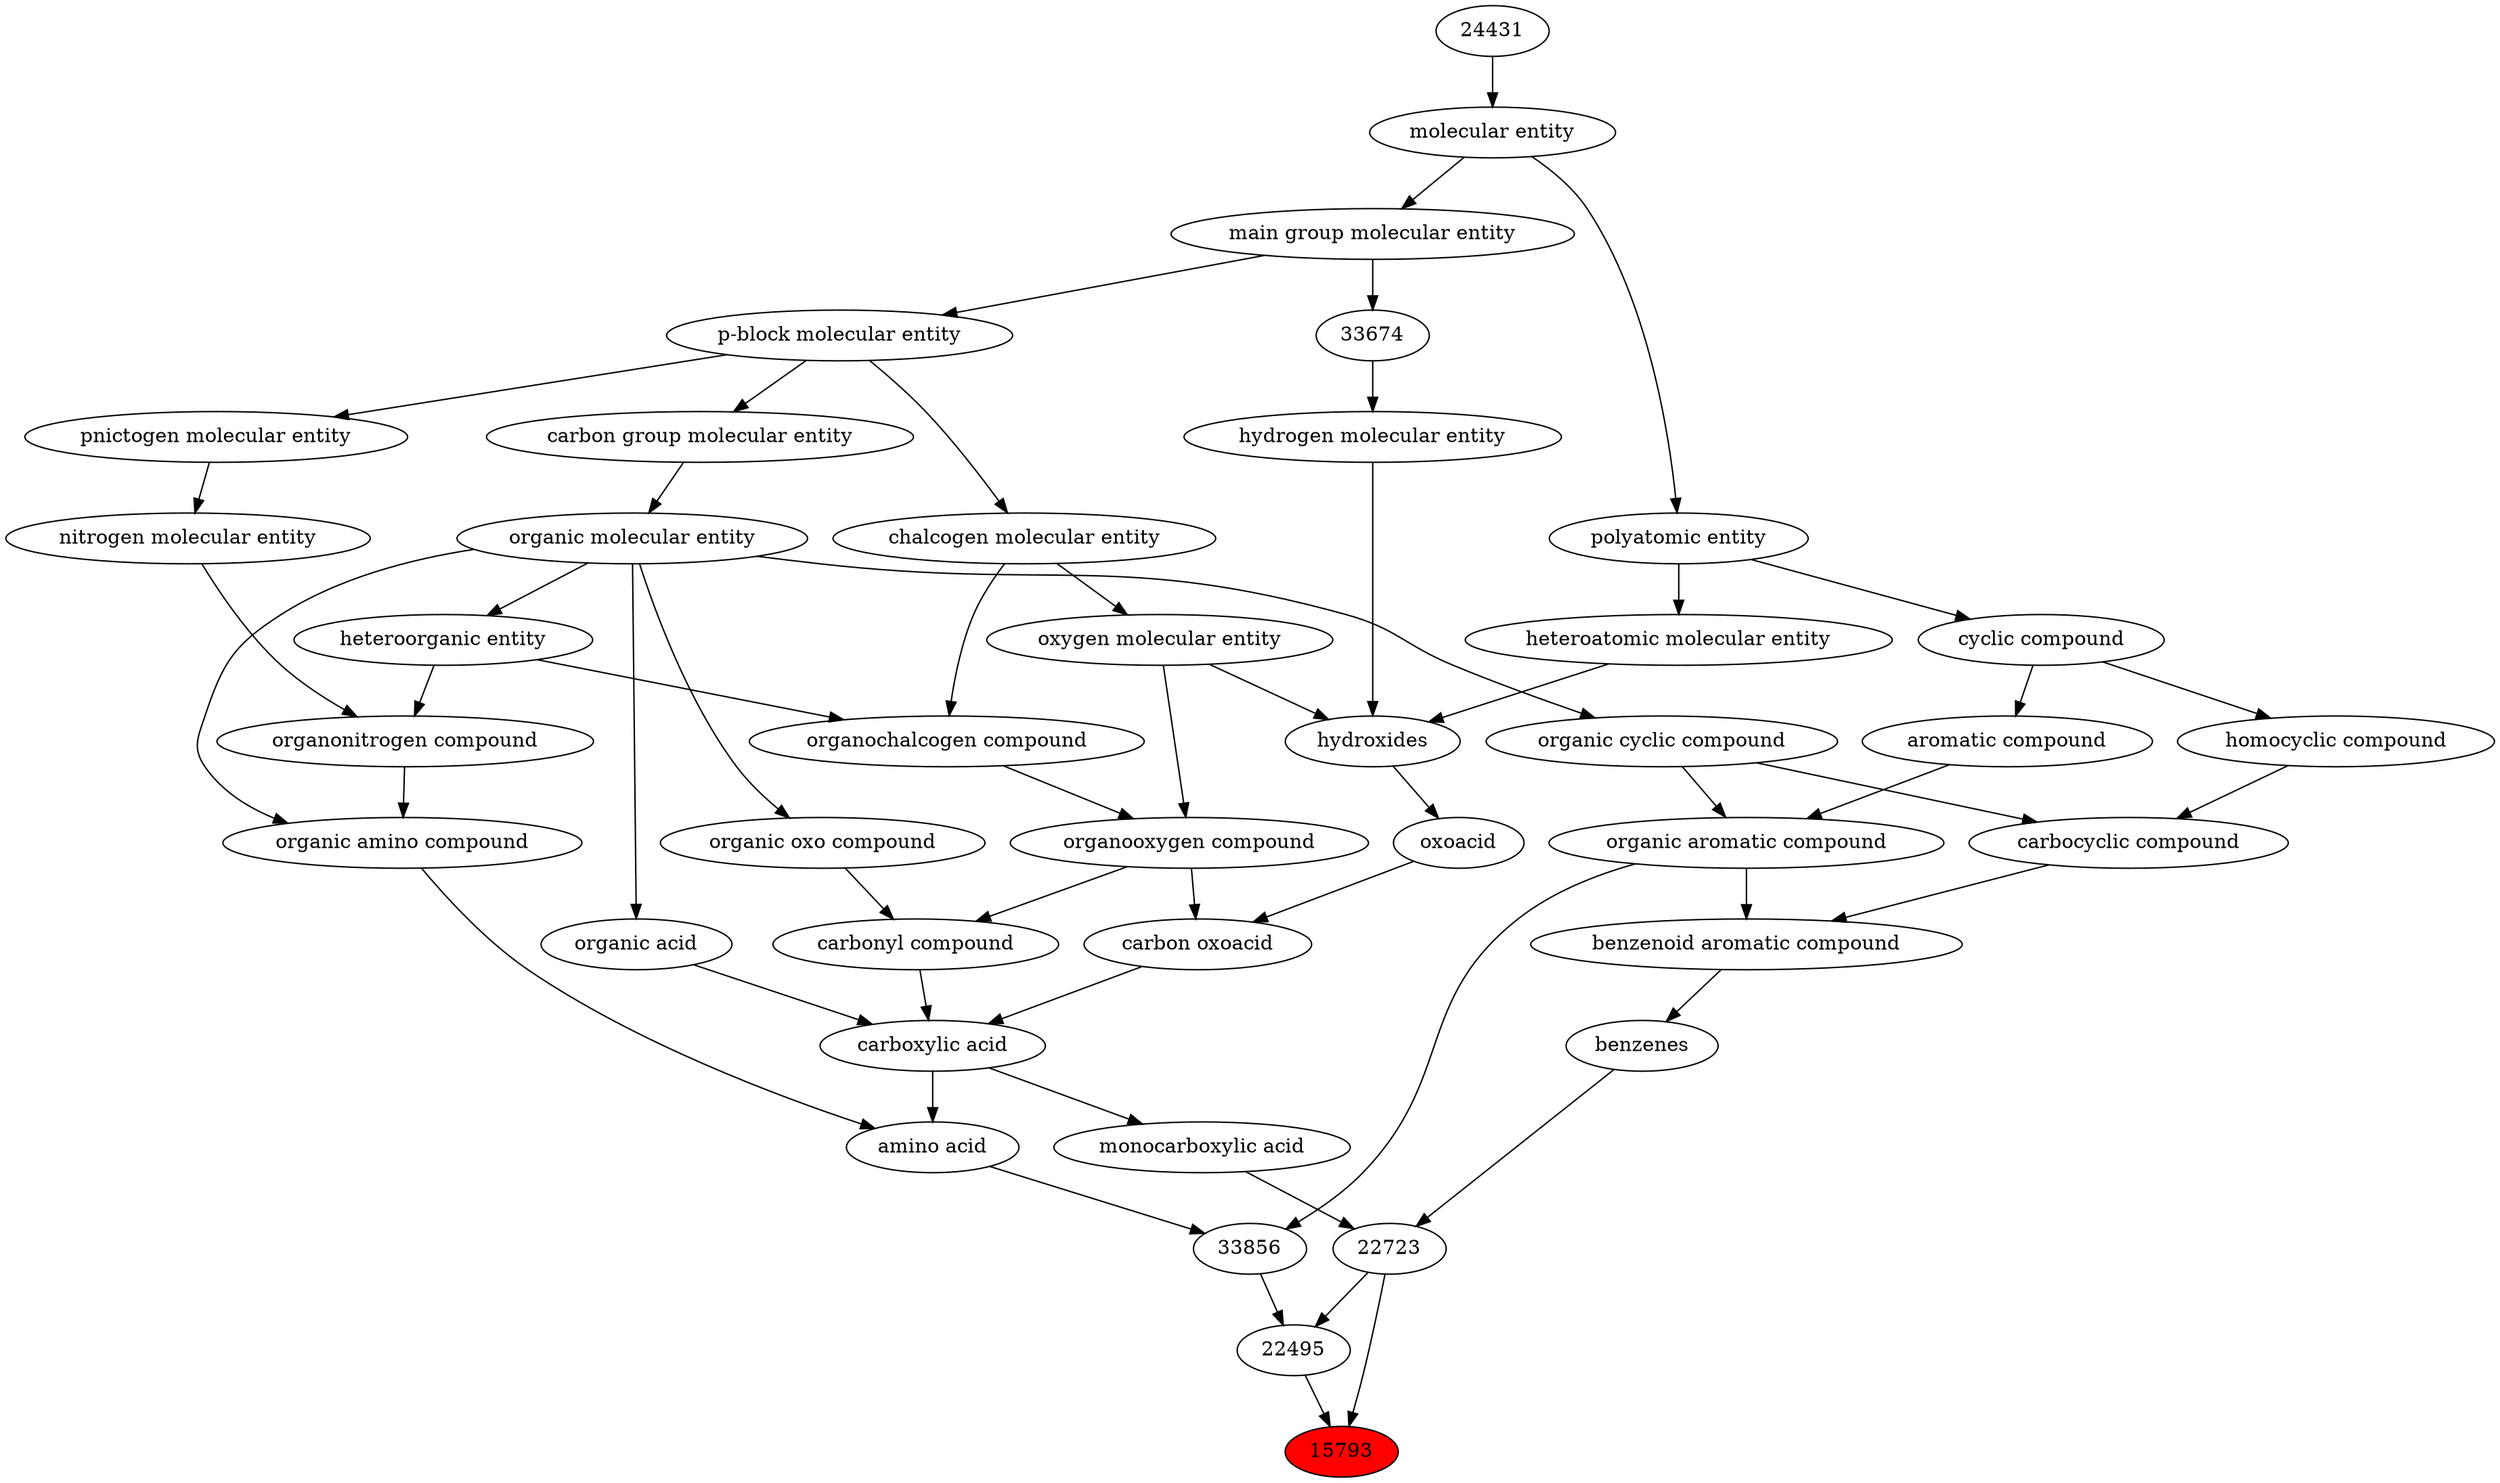 digraph tree{ 
15793 [label="15793" fillcolor=red style=filled]
22495 -> 15793
22723 -> 15793
22495 [label="22495"]
33856 -> 22495
22723 -> 22495
22723 [label="22723"]
22712 -> 22723
25384 -> 22723
33856 [label="33856"]
33659 -> 33856
33709 -> 33856
22712 [label="benzenes"]
33836 -> 22712
25384 [label="monocarboxylic acid"]
33575 -> 25384
33659 [label="organic aromatic compound"]
33832 -> 33659
33655 -> 33659
33709 [label="amino acid"]
50047 -> 33709
33575 -> 33709
33836 [label="benzenoid aromatic compound"]
33659 -> 33836
33598 -> 33836
33575 [label="carboxylic acid"]
36586 -> 33575
35605 -> 33575
64709 -> 33575
33832 [label="organic cyclic compound"]
50860 -> 33832
33655 [label="aromatic compound"]
33595 -> 33655
50047 [label="organic amino compound"]
50860 -> 50047
35352 -> 50047
33598 [label="carbocyclic compound"]
33832 -> 33598
33597 -> 33598
36586 [label="carbonyl compound"]
36587 -> 36586
36963 -> 36586
35605 [label="carbon oxoacid"]
24833 -> 35605
36963 -> 35605
64709 [label="organic acid"]
50860 -> 64709
50860 [label="organic molecular entity"]
33582 -> 50860
33595 [label="cyclic compound"]
36357 -> 33595
35352 [label="organonitrogen compound"]
51143 -> 35352
33285 -> 35352
33597 [label="homocyclic compound"]
33595 -> 33597
36587 [label="organic oxo compound"]
50860 -> 36587
36963 [label="organooxygen compound"]
36962 -> 36963
25806 -> 36963
24833 [label="oxoacid"]
24651 -> 24833
33582 [label="carbon group molecular entity"]
33675 -> 33582
36357 [label="polyatomic entity"]
23367 -> 36357
51143 [label="nitrogen molecular entity"]
33302 -> 51143
33285 [label="heteroorganic entity"]
50860 -> 33285
36962 [label="organochalcogen compound"]
33285 -> 36962
33304 -> 36962
25806 [label="oxygen molecular entity"]
33304 -> 25806
24651 [label="hydroxides"]
25806 -> 24651
33608 -> 24651
37577 -> 24651
33675 [label="p-block molecular entity"]
33579 -> 33675
23367 [label="molecular entity"]
24431 -> 23367
33302 [label="pnictogen molecular entity"]
33675 -> 33302
33304 [label="chalcogen molecular entity"]
33675 -> 33304
33608 [label="hydrogen molecular entity"]
33674 -> 33608
37577 [label="heteroatomic molecular entity"]
36357 -> 37577
33579 [label="main group molecular entity"]
23367 -> 33579
24431 [label="24431"]
33674 [label="33674"]
33579 -> 33674
}